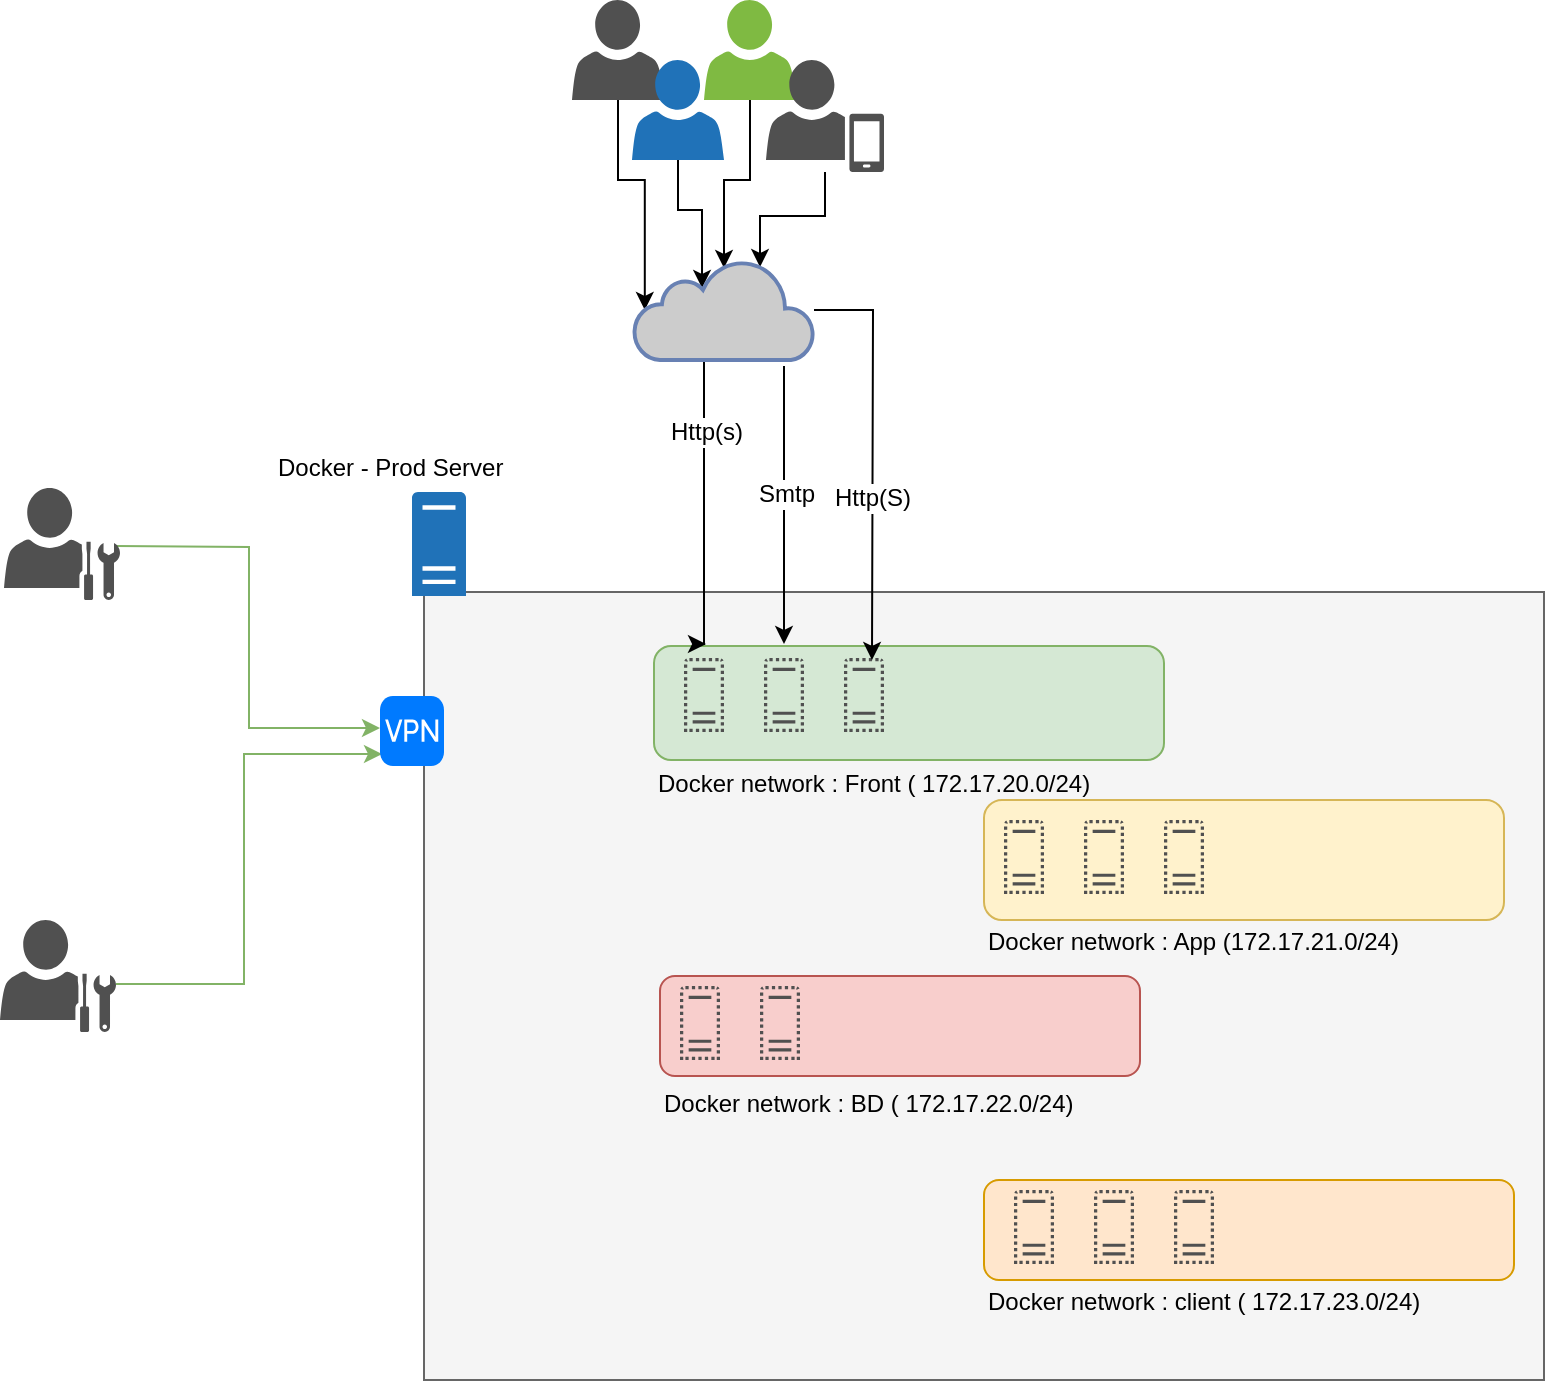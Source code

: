 <mxfile userAgent="Mozilla/5.0 (X11; Linux x86_64) AppleWebKit/537.36 (KHTML, like Gecko) Chrome/53.0.279.116 Safari/537.36" version="6.4.1" editor="www.draw.io" type="device"><diagram name="Page-1"><mxGraphModel dx="1110" dy="689" grid="1" gridSize="10" guides="1" tooltips="1" connect="1" arrows="1" fold="1" page="1" pageScale="1" pageWidth="826" pageHeight="1169" background="#ffffff" math="0" shadow="0"><root><mxCell id="0"/><mxCell id="1" parent="0"/><mxCell id="42" value="" style="whiteSpace=wrap;html=1;fillColor=#f5f5f5;strokeColor=#666666;" vertex="1" parent="1"><mxGeometry x="250" y="316" width="560" height="394" as="geometry"/></mxCell><mxCell id="45" value="" style="rounded=1;whiteSpace=wrap;html=1;strokeColor=#b85450;fillColor=#f8cecc;" vertex="1" parent="1"><mxGeometry x="368" y="508" width="240" height="50" as="geometry"/></mxCell><mxCell id="44" value="" style="rounded=1;whiteSpace=wrap;html=1;strokeColor=#d79b00;fillColor=#ffe6cc;" vertex="1" parent="1"><mxGeometry x="530" y="610" width="265" height="50" as="geometry"/></mxCell><mxCell id="43" value="" style="rounded=1;whiteSpace=wrap;html=1;strokeColor=#d6b656;fillColor=#fff2cc;" vertex="1" parent="1"><mxGeometry x="530" y="420" width="260" height="60" as="geometry"/></mxCell><mxCell id="41" value="" style="rounded=1;whiteSpace=wrap;html=1;fillColor=#d5e8d4;strokeColor=#82b366;" vertex="1" parent="1"><mxGeometry x="365" y="343" width="255" height="57" as="geometry"/></mxCell><mxCell id="13" style="edgeStyle=orthogonalEdgeStyle;rounded=0;html=1;entryX=0;entryY=0.457;entryPerimeter=0;endArrow=classic;endFill=1;jettySize=auto;orthogonalLoop=1;fillColor=#d5e8d4;strokeColor=#82b366;" edge="1" parent="1" target="12"><mxGeometry relative="1" as="geometry"><mxPoint x="96" y="293" as="sourcePoint"/></mxGeometry></mxCell><mxCell id="14" style="edgeStyle=orthogonalEdgeStyle;rounded=0;html=1;entryX=0.031;entryY=0.571;entryPerimeter=0;endArrow=classic;endFill=1;jettySize=auto;orthogonalLoop=1;fillColor=#d5e8d4;strokeColor=#82b366;" edge="1" parent="1"><mxGeometry relative="1" as="geometry"><mxPoint x="96" y="512" as="sourcePoint"/><mxPoint x="229" y="397" as="targetPoint"/><Array as="points"><mxPoint x="160" y="512"/><mxPoint x="160" y="397"/></Array></mxGeometry></mxCell><mxCell id="6" value="" style="shadow=0;dashed=0;html=1;strokeColor=none;labelPosition=center;verticalLabelPosition=bottom;verticalAlign=top;shape=mxgraph.office.servers.server_generic;fillColor=#2072B8;" vertex="1" parent="1"><mxGeometry x="244" y="266" width="27" height="52" as="geometry"/></mxCell><mxCell id="10" value="Docker - Prod Server" style="text;html=1;resizable=0;points=[];autosize=1;align=left;verticalAlign=top;spacingTop=-4;" vertex="1" parent="1"><mxGeometry x="175" y="244" width="140" height="20" as="geometry"/></mxCell><mxCell id="12" value="" style="html=1;strokeWidth=1;shadow=0;dashed=0;shape=mxgraph.ios7.misc.vpn;fillColor=#007AFF;strokeColor=none;buttonText=;strokeColor2=#222222;fontColor=#222222;fontSize=8;verticalLabelPosition=bottom;verticalAlign=top;align=center;" vertex="1" parent="1"><mxGeometry x="228" y="368" width="32" height="35" as="geometry"/></mxCell><mxCell id="51" style="edgeStyle=orthogonalEdgeStyle;rounded=0;html=1;entryX=0.378;entryY=1.12;entryPerimeter=0;endArrow=none;endFill=0;jettySize=auto;orthogonalLoop=1;startArrow=classic;startFill=1;" edge="1" parent="1"><mxGeometry relative="1" as="geometry"><mxPoint x="391" y="342" as="sourcePoint"/><mxPoint x="390" y="199" as="targetPoint"/><Array as="points"><mxPoint x="390" y="342"/></Array></mxGeometry></mxCell><mxCell id="58" value="Http(s)" style="text;html=1;resizable=0;points=[];align=center;verticalAlign=middle;labelBackgroundColor=#ffffff;" vertex="1" connectable="0" parent="51"><mxGeometry x="0.486" y="-1" relative="1" as="geometry"><mxPoint as="offset"/></mxGeometry></mxCell><mxCell id="17" value="" style="shadow=0;dashed=0;html=1;strokeColor=none;fillColor=#505050;labelPosition=center;verticalLabelPosition=bottom;verticalAlign=top;shape=mxgraph.office.servers.virtual_server;" vertex="1" parent="1"><mxGeometry x="380" y="349" width="20" height="37" as="geometry"/></mxCell><mxCell id="49" style="edgeStyle=orthogonalEdgeStyle;rounded=0;html=1;endArrow=none;endFill=0;jettySize=auto;orthogonalLoop=1;startArrow=classic;startFill=1;" edge="1" parent="1"><mxGeometry relative="1" as="geometry"><mxPoint x="430" y="203" as="targetPoint"/><mxPoint x="430" y="342" as="sourcePoint"/></mxGeometry></mxCell><mxCell id="57" value="Smtp" style="text;html=1;resizable=0;points=[];align=center;verticalAlign=middle;labelBackgroundColor=#ffffff;" vertex="1" connectable="0" parent="49"><mxGeometry x="0.079" y="-1" relative="1" as="geometry"><mxPoint as="offset"/></mxGeometry></mxCell><mxCell id="18" value="" style="shadow=0;dashed=0;html=1;strokeColor=none;fillColor=#505050;labelPosition=center;verticalLabelPosition=bottom;verticalAlign=top;shape=mxgraph.office.servers.virtual_server;" vertex="1" parent="1"><mxGeometry x="420" y="349" width="20" height="37" as="geometry"/></mxCell><mxCell id="19" value="" style="shadow=0;dashed=0;html=1;strokeColor=none;fillColor=#505050;labelPosition=center;verticalLabelPosition=bottom;verticalAlign=top;shape=mxgraph.office.servers.virtual_server;" vertex="1" parent="1"><mxGeometry x="460" y="349" width="20" height="37" as="geometry"/></mxCell><mxCell id="20" value="" style="shadow=0;dashed=0;html=1;strokeColor=none;fillColor=#505050;labelPosition=center;verticalLabelPosition=bottom;verticalAlign=top;shape=mxgraph.office.servers.virtual_server;" vertex="1" parent="1"><mxGeometry x="545" y="615" width="20" height="37" as="geometry"/></mxCell><mxCell id="21" value="" style="shadow=0;dashed=0;html=1;strokeColor=none;fillColor=#505050;labelPosition=center;verticalLabelPosition=bottom;verticalAlign=top;shape=mxgraph.office.servers.virtual_server;" vertex="1" parent="1"><mxGeometry x="585" y="615" width="20" height="37" as="geometry"/></mxCell><mxCell id="22" value="" style="shadow=0;dashed=0;html=1;strokeColor=none;fillColor=#505050;labelPosition=center;verticalLabelPosition=bottom;verticalAlign=top;shape=mxgraph.office.servers.virtual_server;" vertex="1" parent="1"><mxGeometry x="625" y="615" width="20" height="37" as="geometry"/></mxCell><mxCell id="23" value="" style="shadow=0;dashed=0;html=1;strokeColor=none;fillColor=#505050;labelPosition=center;verticalLabelPosition=bottom;verticalAlign=top;shape=mxgraph.office.servers.virtual_server;" vertex="1" parent="1"><mxGeometry x="540" y="430" width="20" height="37" as="geometry"/></mxCell><mxCell id="24" value="" style="shadow=0;dashed=0;html=1;strokeColor=none;fillColor=#505050;labelPosition=center;verticalLabelPosition=bottom;verticalAlign=top;shape=mxgraph.office.servers.virtual_server;" vertex="1" parent="1"><mxGeometry x="580" y="430" width="20" height="37" as="geometry"/></mxCell><mxCell id="25" value="" style="shadow=0;dashed=0;html=1;strokeColor=none;fillColor=#505050;labelPosition=center;verticalLabelPosition=bottom;verticalAlign=top;shape=mxgraph.office.servers.virtual_server;" vertex="1" parent="1"><mxGeometry x="620" y="430" width="20" height="37" as="geometry"/></mxCell><mxCell id="26" value="Docker network : Front ( 172.17.20.0/24)" style="text;html=1;resizable=0;points=[];autosize=1;align=left;verticalAlign=top;spacingTop=-4;" vertex="1" parent="1"><mxGeometry x="365" y="402" width="260" height="20" as="geometry"/></mxCell><mxCell id="27" value="Docker network : App (172.17.21.0/24)" style="text;html=1;resizable=0;points=[];autosize=1;align=left;verticalAlign=top;spacingTop=-4;" vertex="1" parent="1"><mxGeometry x="530" y="481" width="250" height="20" as="geometry"/></mxCell><mxCell id="28" value="Docker network : client ( 172.17.23.0/24)" style="text;html=1;resizable=0;points=[];autosize=1;align=left;verticalAlign=top;spacingTop=-4;" vertex="1" parent="1"><mxGeometry x="530" y="661" width="260" height="20" as="geometry"/></mxCell><mxCell id="29" value="" style="shadow=0;dashed=0;html=1;strokeColor=none;fillColor=#505050;labelPosition=center;verticalLabelPosition=bottom;verticalAlign=top;shape=mxgraph.office.servers.virtual_server;" vertex="1" parent="1"><mxGeometry x="378" y="513" width="20" height="37" as="geometry"/></mxCell><mxCell id="30" value="Docker network : BD ( 172.17.22.0/24)" style="text;html=1;resizable=0;points=[];autosize=1;align=left;verticalAlign=top;spacingTop=-4;" vertex="1" parent="1"><mxGeometry x="368" y="562" width="250" height="20" as="geometry"/></mxCell><mxCell id="31" value="" style="shadow=0;dashed=0;html=1;strokeColor=none;fillColor=#505050;labelPosition=center;verticalLabelPosition=bottom;verticalAlign=top;shape=mxgraph.office.servers.virtual_server;" vertex="1" parent="1"><mxGeometry x="418" y="513" width="20" height="37" as="geometry"/></mxCell><mxCell id="34" value="" style="shadow=0;dashed=0;html=1;strokeColor=none;fillColor=#505050;labelPosition=center;verticalLabelPosition=bottom;verticalAlign=top;shape=mxgraph.office.users.administrator;" vertex="1" parent="1"><mxGeometry x="40" y="264" width="58" height="56" as="geometry"/></mxCell><mxCell id="35" value="" style="shadow=0;dashed=0;html=1;strokeColor=none;fillColor=#505050;labelPosition=center;verticalLabelPosition=bottom;verticalAlign=top;shape=mxgraph.office.users.administrator;" vertex="1" parent="1"><mxGeometry x="38" y="480" width="58" height="56" as="geometry"/></mxCell><mxCell id="55" style="edgeStyle=orthogonalEdgeStyle;rounded=0;html=1;entryX=0.06;entryY=0.5;entryPerimeter=0;startArrow=none;startFill=0;endArrow=classic;endFill=1;jettySize=auto;orthogonalLoop=1;" edge="1" parent="1" source="36" target="40"><mxGeometry relative="1" as="geometry"/></mxCell><mxCell id="36" value="" style="shadow=0;dashed=0;html=1;strokeColor=none;fillColor=#505050;labelPosition=center;verticalLabelPosition=bottom;verticalAlign=top;shape=mxgraph.office.users.user;" vertex="1" parent="1"><mxGeometry x="324" y="20" width="46" height="50" as="geometry"/></mxCell><mxCell id="54" style="edgeStyle=orthogonalEdgeStyle;rounded=0;html=1;entryX=0.378;entryY=0.28;entryPerimeter=0;startArrow=none;startFill=0;endArrow=classic;endFill=1;jettySize=auto;orthogonalLoop=1;" edge="1" parent="1" source="37" target="40"><mxGeometry relative="1" as="geometry"/></mxCell><mxCell id="37" value="" style="shadow=0;dashed=0;html=1;strokeColor=none;labelPosition=center;verticalLabelPosition=bottom;verticalAlign=top;shape=mxgraph.office.users.user;fillColor=#2072B8;" vertex="1" parent="1"><mxGeometry x="354" y="50" width="46" height="50" as="geometry"/></mxCell><mxCell id="53" style="edgeStyle=orthogonalEdgeStyle;rounded=0;html=1;entryX=0.5;entryY=0.08;entryPerimeter=0;startArrow=none;startFill=0;endArrow=classic;endFill=1;jettySize=auto;orthogonalLoop=1;" edge="1" parent="1" source="38" target="40"><mxGeometry relative="1" as="geometry"/></mxCell><mxCell id="38" value="" style="shadow=0;dashed=0;html=1;strokeColor=none;labelPosition=center;verticalLabelPosition=bottom;verticalAlign=top;shape=mxgraph.office.users.user;fillColor=#7FBA42;" vertex="1" parent="1"><mxGeometry x="390" y="20" width="46" height="50" as="geometry"/></mxCell><mxCell id="52" style="edgeStyle=orthogonalEdgeStyle;rounded=0;html=1;entryX=0.7;entryY=0.07;entryPerimeter=0;startArrow=none;startFill=0;endArrow=classic;endFill=1;jettySize=auto;orthogonalLoop=1;" edge="1" parent="1" source="39" target="40"><mxGeometry relative="1" as="geometry"/></mxCell><mxCell id="39" value="" style="shadow=0;dashed=0;html=1;strokeColor=none;fillColor=#505050;labelPosition=center;verticalLabelPosition=bottom;verticalAlign=top;shape=mxgraph.office.users.mobile_user;" vertex="1" parent="1"><mxGeometry x="421" y="50" width="59" height="56" as="geometry"/></mxCell><mxCell id="48" style="edgeStyle=orthogonalEdgeStyle;rounded=0;html=1;endArrow=classic;endFill=1;jettySize=auto;orthogonalLoop=1;" edge="1" parent="1" source="40"><mxGeometry relative="1" as="geometry"><mxPoint x="474" y="350" as="targetPoint"/></mxGeometry></mxCell><mxCell id="56" value="Http(S)" style="text;html=1;resizable=0;points=[];align=center;verticalAlign=middle;labelBackgroundColor=#ffffff;" vertex="1" connectable="0" parent="48"><mxGeometry x="0.206" relative="1" as="geometry"><mxPoint as="offset"/></mxGeometry></mxCell><mxCell id="40" value="" style="html=1;fillColor=#CCCCCC;strokeColor=#6881B3;gradientColor=none;gradientDirection=north;strokeWidth=2;shape=mxgraph.networks.cloud;fontColor=#ffffff;" vertex="1" parent="1"><mxGeometry x="355" y="150" width="90" height="50" as="geometry"/></mxCell></root></mxGraphModel></diagram></mxfile>